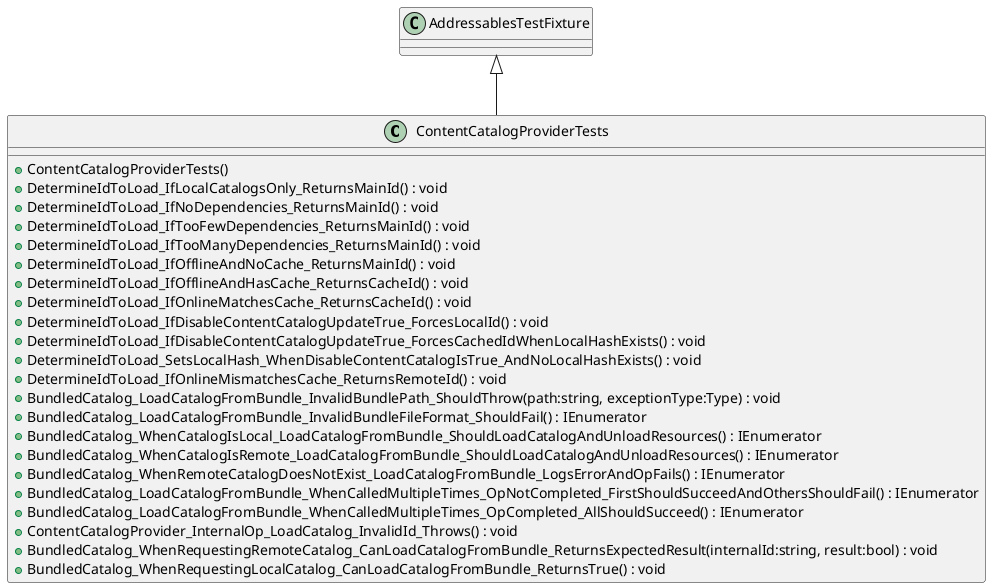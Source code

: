 @startuml
class ContentCatalogProviderTests {
    + ContentCatalogProviderTests()
    + DetermineIdToLoad_IfLocalCatalogsOnly_ReturnsMainId() : void
    + DetermineIdToLoad_IfNoDependencies_ReturnsMainId() : void
    + DetermineIdToLoad_IfTooFewDependencies_ReturnsMainId() : void
    + DetermineIdToLoad_IfTooManyDependencies_ReturnsMainId() : void
    + DetermineIdToLoad_IfOfflineAndNoCache_ReturnsMainId() : void
    + DetermineIdToLoad_IfOfflineAndHasCache_ReturnsCacheId() : void
    + DetermineIdToLoad_IfOnlineMatchesCache_ReturnsCacheId() : void
    + DetermineIdToLoad_IfDisableContentCatalogUpdateTrue_ForcesLocalId() : void
    + DetermineIdToLoad_IfDisableContentCatalogUpdateTrue_ForcesCachedIdWhenLocalHashExists() : void
    + DetermineIdToLoad_SetsLocalHash_WhenDisableContentCatalogIsTrue_AndNoLocalHashExists() : void
    + DetermineIdToLoad_IfOnlineMismatchesCache_ReturnsRemoteId() : void
    + BundledCatalog_LoadCatalogFromBundle_InvalidBundlePath_ShouldThrow(path:string, exceptionType:Type) : void
    + BundledCatalog_LoadCatalogFromBundle_InvalidBundleFileFormat_ShouldFail() : IEnumerator
    + BundledCatalog_WhenCatalogIsLocal_LoadCatalogFromBundle_ShouldLoadCatalogAndUnloadResources() : IEnumerator
    + BundledCatalog_WhenCatalogIsRemote_LoadCatalogFromBundle_ShouldLoadCatalogAndUnloadResources() : IEnumerator
    + BundledCatalog_WhenRemoteCatalogDoesNotExist_LoadCatalogFromBundle_LogsErrorAndOpFails() : IEnumerator
    + BundledCatalog_LoadCatalogFromBundle_WhenCalledMultipleTimes_OpNotCompleted_FirstShouldSucceedAndOthersShouldFail() : IEnumerator
    + BundledCatalog_LoadCatalogFromBundle_WhenCalledMultipleTimes_OpCompleted_AllShouldSucceed() : IEnumerator
    + ContentCatalogProvider_InternalOp_LoadCatalog_InvalidId_Throws() : void
    + BundledCatalog_WhenRequestingRemoteCatalog_CanLoadCatalogFromBundle_ReturnsExpectedResult(internalId:string, result:bool) : void
    + BundledCatalog_WhenRequestingLocalCatalog_CanLoadCatalogFromBundle_ReturnsTrue() : void
}
AddressablesTestFixture <|-- ContentCatalogProviderTests
@enduml

